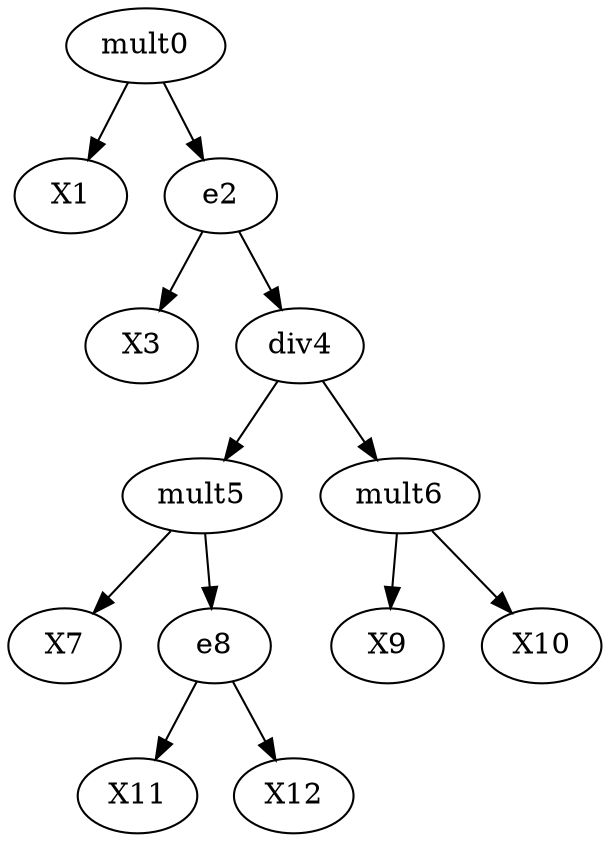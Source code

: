 digraph T {
	mult0 -> X1;
	mult0 -> e2;
	e2 -> X3;
	e2 -> div4;
	div4 -> mult5;
	div4 -> mult6;
	mult5 -> X7;
	mult5 -> e8;
	mult6 -> X9;
	mult6 -> X10;
	e8 -> X11;
	e8 -> X12;
}
